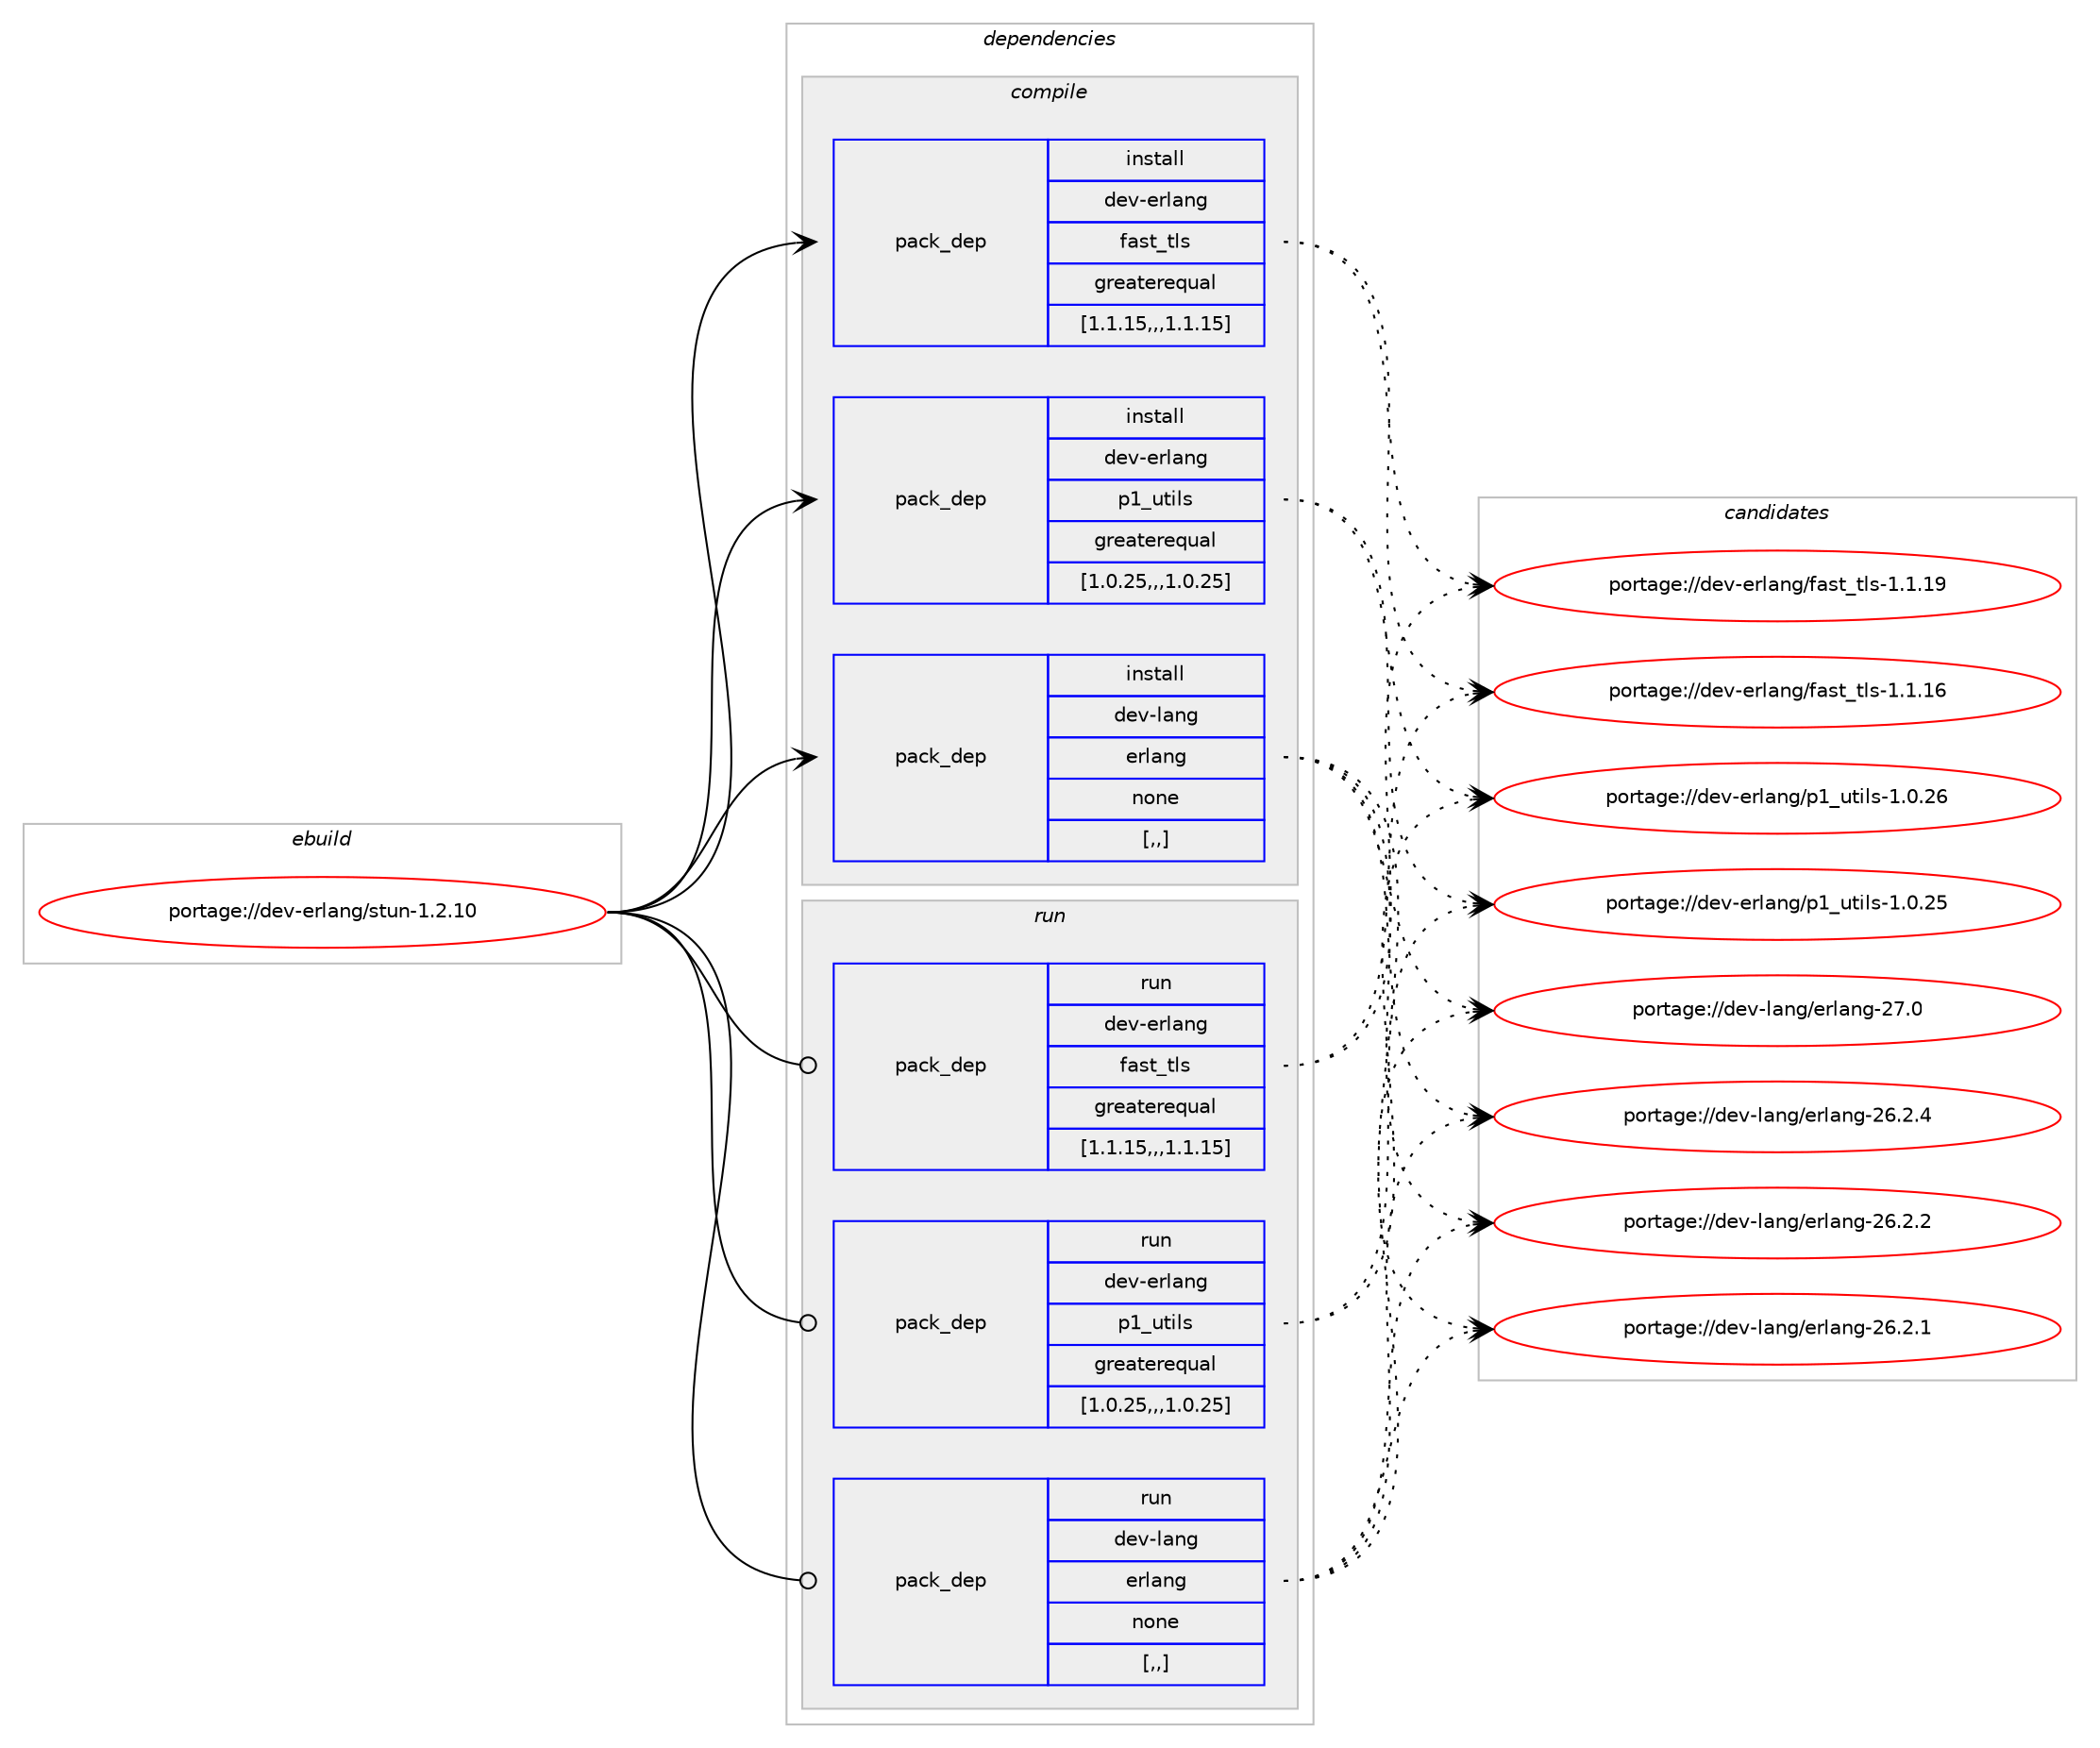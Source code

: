 digraph prolog {

# *************
# Graph options
# *************

newrank=true;
concentrate=true;
compound=true;
graph [rankdir=LR,fontname=Helvetica,fontsize=10,ranksep=1.5];#, ranksep=2.5, nodesep=0.2];
edge  [arrowhead=vee];
node  [fontname=Helvetica,fontsize=10];

# **********
# The ebuild
# **********

subgraph cluster_leftcol {
color=gray;
label=<<i>ebuild</i>>;
id [label="portage://dev-erlang/stun-1.2.10", color=red, width=4, href="../dev-erlang/stun-1.2.10.svg"];
}

# ****************
# The dependencies
# ****************

subgraph cluster_midcol {
color=gray;
label=<<i>dependencies</i>>;
subgraph cluster_compile {
fillcolor="#eeeeee";
style=filled;
label=<<i>compile</i>>;
subgraph pack53861 {
dependency74452 [label=<<TABLE BORDER="0" CELLBORDER="1" CELLSPACING="0" CELLPADDING="4" WIDTH="220"><TR><TD ROWSPAN="6" CELLPADDING="30">pack_dep</TD></TR><TR><TD WIDTH="110">install</TD></TR><TR><TD>dev-erlang</TD></TR><TR><TD>fast_tls</TD></TR><TR><TD>greaterequal</TD></TR><TR><TD>[1.1.15,,,1.1.15]</TD></TR></TABLE>>, shape=none, color=blue];
}
id:e -> dependency74452:w [weight=20,style="solid",arrowhead="vee"];
subgraph pack53862 {
dependency74453 [label=<<TABLE BORDER="0" CELLBORDER="1" CELLSPACING="0" CELLPADDING="4" WIDTH="220"><TR><TD ROWSPAN="6" CELLPADDING="30">pack_dep</TD></TR><TR><TD WIDTH="110">install</TD></TR><TR><TD>dev-erlang</TD></TR><TR><TD>p1_utils</TD></TR><TR><TD>greaterequal</TD></TR><TR><TD>[1.0.25,,,1.0.25]</TD></TR></TABLE>>, shape=none, color=blue];
}
id:e -> dependency74453:w [weight=20,style="solid",arrowhead="vee"];
subgraph pack53863 {
dependency74454 [label=<<TABLE BORDER="0" CELLBORDER="1" CELLSPACING="0" CELLPADDING="4" WIDTH="220"><TR><TD ROWSPAN="6" CELLPADDING="30">pack_dep</TD></TR><TR><TD WIDTH="110">install</TD></TR><TR><TD>dev-lang</TD></TR><TR><TD>erlang</TD></TR><TR><TD>none</TD></TR><TR><TD>[,,]</TD></TR></TABLE>>, shape=none, color=blue];
}
id:e -> dependency74454:w [weight=20,style="solid",arrowhead="vee"];
}
subgraph cluster_compileandrun {
fillcolor="#eeeeee";
style=filled;
label=<<i>compile and run</i>>;
}
subgraph cluster_run {
fillcolor="#eeeeee";
style=filled;
label=<<i>run</i>>;
subgraph pack53864 {
dependency74455 [label=<<TABLE BORDER="0" CELLBORDER="1" CELLSPACING="0" CELLPADDING="4" WIDTH="220"><TR><TD ROWSPAN="6" CELLPADDING="30">pack_dep</TD></TR><TR><TD WIDTH="110">run</TD></TR><TR><TD>dev-erlang</TD></TR><TR><TD>fast_tls</TD></TR><TR><TD>greaterequal</TD></TR><TR><TD>[1.1.15,,,1.1.15]</TD></TR></TABLE>>, shape=none, color=blue];
}
id:e -> dependency74455:w [weight=20,style="solid",arrowhead="odot"];
subgraph pack53865 {
dependency74456 [label=<<TABLE BORDER="0" CELLBORDER="1" CELLSPACING="0" CELLPADDING="4" WIDTH="220"><TR><TD ROWSPAN="6" CELLPADDING="30">pack_dep</TD></TR><TR><TD WIDTH="110">run</TD></TR><TR><TD>dev-erlang</TD></TR><TR><TD>p1_utils</TD></TR><TR><TD>greaterequal</TD></TR><TR><TD>[1.0.25,,,1.0.25]</TD></TR></TABLE>>, shape=none, color=blue];
}
id:e -> dependency74456:w [weight=20,style="solid",arrowhead="odot"];
subgraph pack53866 {
dependency74457 [label=<<TABLE BORDER="0" CELLBORDER="1" CELLSPACING="0" CELLPADDING="4" WIDTH="220"><TR><TD ROWSPAN="6" CELLPADDING="30">pack_dep</TD></TR><TR><TD WIDTH="110">run</TD></TR><TR><TD>dev-lang</TD></TR><TR><TD>erlang</TD></TR><TR><TD>none</TD></TR><TR><TD>[,,]</TD></TR></TABLE>>, shape=none, color=blue];
}
id:e -> dependency74457:w [weight=20,style="solid",arrowhead="odot"];
}
}

# **************
# The candidates
# **************

subgraph cluster_choices {
rank=same;
color=gray;
label=<<i>candidates</i>>;

subgraph choice53861 {
color=black;
nodesep=1;
choice100101118451011141089711010347102971151169511610811545494649464957 [label="portage://dev-erlang/fast_tls-1.1.19", color=red, width=4,href="../dev-erlang/fast_tls-1.1.19.svg"];
choice100101118451011141089711010347102971151169511610811545494649464954 [label="portage://dev-erlang/fast_tls-1.1.16", color=red, width=4,href="../dev-erlang/fast_tls-1.1.16.svg"];
dependency74452:e -> choice100101118451011141089711010347102971151169511610811545494649464957:w [style=dotted,weight="100"];
dependency74452:e -> choice100101118451011141089711010347102971151169511610811545494649464954:w [style=dotted,weight="100"];
}
subgraph choice53862 {
color=black;
nodesep=1;
choice100101118451011141089711010347112499511711610510811545494648465054 [label="portage://dev-erlang/p1_utils-1.0.26", color=red, width=4,href="../dev-erlang/p1_utils-1.0.26.svg"];
choice100101118451011141089711010347112499511711610510811545494648465053 [label="portage://dev-erlang/p1_utils-1.0.25", color=red, width=4,href="../dev-erlang/p1_utils-1.0.25.svg"];
dependency74453:e -> choice100101118451011141089711010347112499511711610510811545494648465054:w [style=dotted,weight="100"];
dependency74453:e -> choice100101118451011141089711010347112499511711610510811545494648465053:w [style=dotted,weight="100"];
}
subgraph choice53863 {
color=black;
nodesep=1;
choice100101118451089711010347101114108971101034550554648 [label="portage://dev-lang/erlang-27.0", color=red, width=4,href="../dev-lang/erlang-27.0.svg"];
choice1001011184510897110103471011141089711010345505446504652 [label="portage://dev-lang/erlang-26.2.4", color=red, width=4,href="../dev-lang/erlang-26.2.4.svg"];
choice1001011184510897110103471011141089711010345505446504650 [label="portage://dev-lang/erlang-26.2.2", color=red, width=4,href="../dev-lang/erlang-26.2.2.svg"];
choice1001011184510897110103471011141089711010345505446504649 [label="portage://dev-lang/erlang-26.2.1", color=red, width=4,href="../dev-lang/erlang-26.2.1.svg"];
dependency74454:e -> choice100101118451089711010347101114108971101034550554648:w [style=dotted,weight="100"];
dependency74454:e -> choice1001011184510897110103471011141089711010345505446504652:w [style=dotted,weight="100"];
dependency74454:e -> choice1001011184510897110103471011141089711010345505446504650:w [style=dotted,weight="100"];
dependency74454:e -> choice1001011184510897110103471011141089711010345505446504649:w [style=dotted,weight="100"];
}
subgraph choice53864 {
color=black;
nodesep=1;
choice100101118451011141089711010347102971151169511610811545494649464957 [label="portage://dev-erlang/fast_tls-1.1.19", color=red, width=4,href="../dev-erlang/fast_tls-1.1.19.svg"];
choice100101118451011141089711010347102971151169511610811545494649464954 [label="portage://dev-erlang/fast_tls-1.1.16", color=red, width=4,href="../dev-erlang/fast_tls-1.1.16.svg"];
dependency74455:e -> choice100101118451011141089711010347102971151169511610811545494649464957:w [style=dotted,weight="100"];
dependency74455:e -> choice100101118451011141089711010347102971151169511610811545494649464954:w [style=dotted,weight="100"];
}
subgraph choice53865 {
color=black;
nodesep=1;
choice100101118451011141089711010347112499511711610510811545494648465054 [label="portage://dev-erlang/p1_utils-1.0.26", color=red, width=4,href="../dev-erlang/p1_utils-1.0.26.svg"];
choice100101118451011141089711010347112499511711610510811545494648465053 [label="portage://dev-erlang/p1_utils-1.0.25", color=red, width=4,href="../dev-erlang/p1_utils-1.0.25.svg"];
dependency74456:e -> choice100101118451011141089711010347112499511711610510811545494648465054:w [style=dotted,weight="100"];
dependency74456:e -> choice100101118451011141089711010347112499511711610510811545494648465053:w [style=dotted,weight="100"];
}
subgraph choice53866 {
color=black;
nodesep=1;
choice100101118451089711010347101114108971101034550554648 [label="portage://dev-lang/erlang-27.0", color=red, width=4,href="../dev-lang/erlang-27.0.svg"];
choice1001011184510897110103471011141089711010345505446504652 [label="portage://dev-lang/erlang-26.2.4", color=red, width=4,href="../dev-lang/erlang-26.2.4.svg"];
choice1001011184510897110103471011141089711010345505446504650 [label="portage://dev-lang/erlang-26.2.2", color=red, width=4,href="../dev-lang/erlang-26.2.2.svg"];
choice1001011184510897110103471011141089711010345505446504649 [label="portage://dev-lang/erlang-26.2.1", color=red, width=4,href="../dev-lang/erlang-26.2.1.svg"];
dependency74457:e -> choice100101118451089711010347101114108971101034550554648:w [style=dotted,weight="100"];
dependency74457:e -> choice1001011184510897110103471011141089711010345505446504652:w [style=dotted,weight="100"];
dependency74457:e -> choice1001011184510897110103471011141089711010345505446504650:w [style=dotted,weight="100"];
dependency74457:e -> choice1001011184510897110103471011141089711010345505446504649:w [style=dotted,weight="100"];
}
}

}

